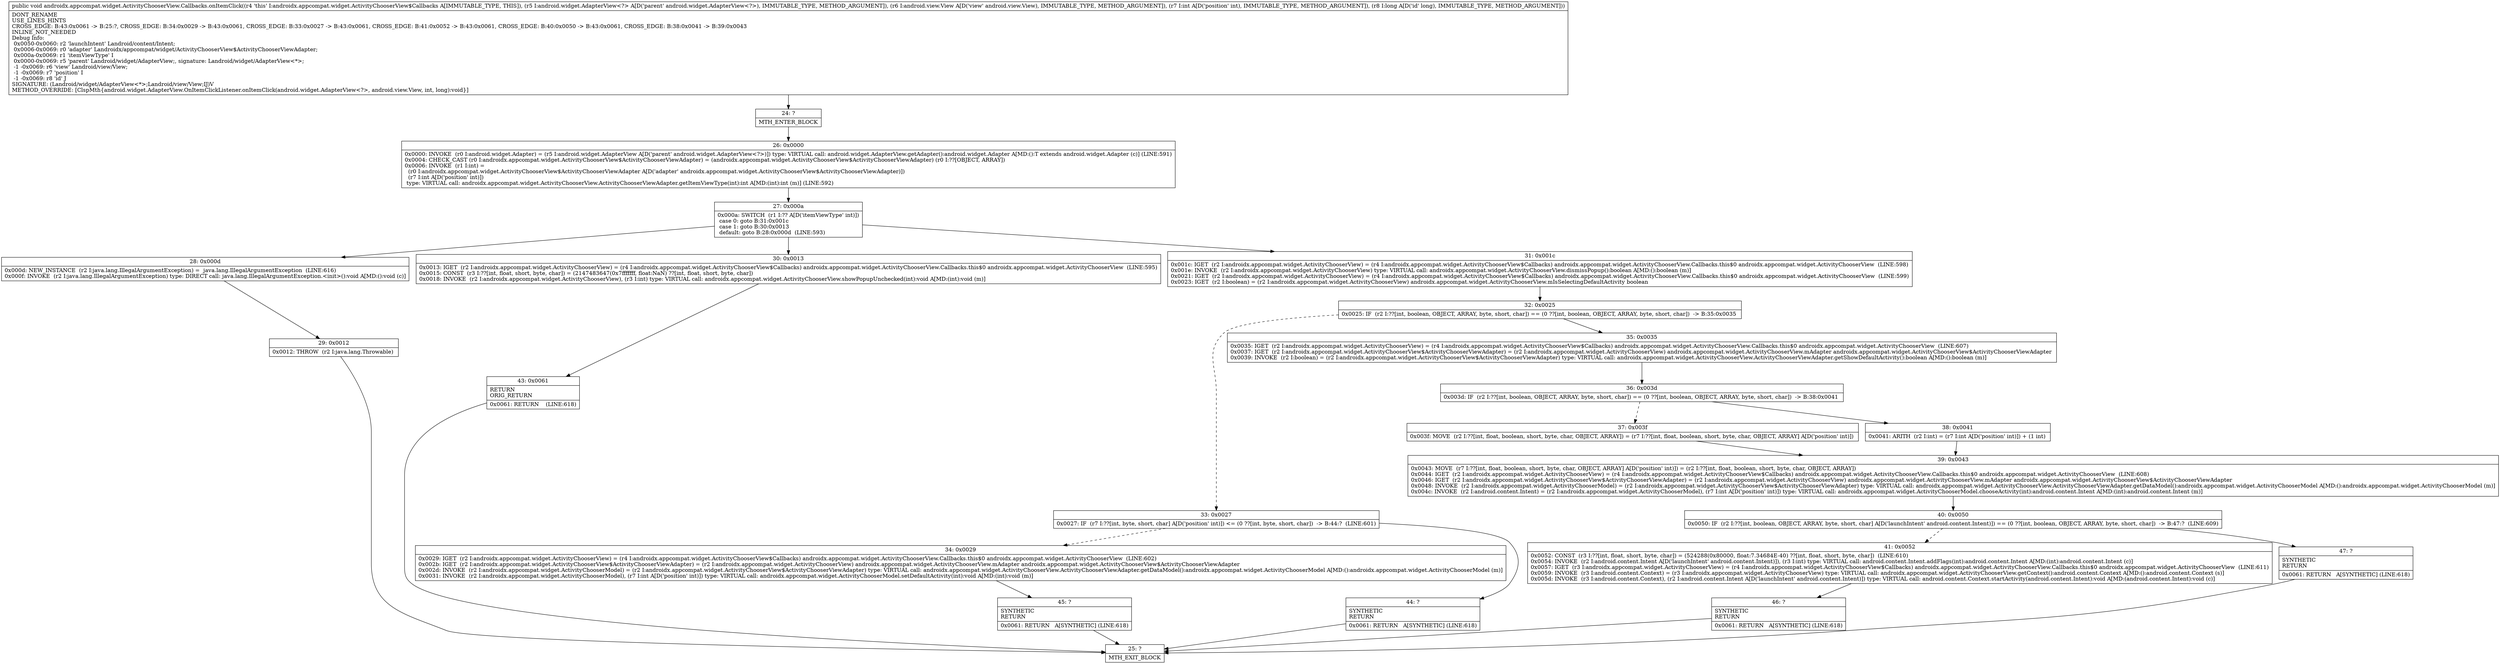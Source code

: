 digraph "CFG forandroidx.appcompat.widget.ActivityChooserView.Callbacks.onItemClick(Landroid\/widget\/AdapterView;Landroid\/view\/View;IJ)V" {
Node_24 [shape=record,label="{24\:\ ?|MTH_ENTER_BLOCK\l}"];
Node_26 [shape=record,label="{26\:\ 0x0000|0x0000: INVOKE  (r0 I:android.widget.Adapter) = (r5 I:android.widget.AdapterView A[D('parent' android.widget.AdapterView\<?\>)]) type: VIRTUAL call: android.widget.AdapterView.getAdapter():android.widget.Adapter A[MD:():T extends android.widget.Adapter (c)] (LINE:591)\l0x0004: CHECK_CAST (r0 I:androidx.appcompat.widget.ActivityChooserView$ActivityChooserViewAdapter) = (androidx.appcompat.widget.ActivityChooserView$ActivityChooserViewAdapter) (r0 I:??[OBJECT, ARRAY]) \l0x0006: INVOKE  (r1 I:int) = \l  (r0 I:androidx.appcompat.widget.ActivityChooserView$ActivityChooserViewAdapter A[D('adapter' androidx.appcompat.widget.ActivityChooserView$ActivityChooserViewAdapter)])\l  (r7 I:int A[D('position' int)])\l type: VIRTUAL call: androidx.appcompat.widget.ActivityChooserView.ActivityChooserViewAdapter.getItemViewType(int):int A[MD:(int):int (m)] (LINE:592)\l}"];
Node_27 [shape=record,label="{27\:\ 0x000a|0x000a: SWITCH  (r1 I:?? A[D('itemViewType' int)])\l case 0: goto B:31:0x001c\l case 1: goto B:30:0x0013\l default: goto B:28:0x000d  (LINE:593)\l}"];
Node_28 [shape=record,label="{28\:\ 0x000d|0x000d: NEW_INSTANCE  (r2 I:java.lang.IllegalArgumentException) =  java.lang.IllegalArgumentException  (LINE:616)\l0x000f: INVOKE  (r2 I:java.lang.IllegalArgumentException) type: DIRECT call: java.lang.IllegalArgumentException.\<init\>():void A[MD:():void (c)]\l}"];
Node_29 [shape=record,label="{29\:\ 0x0012|0x0012: THROW  (r2 I:java.lang.Throwable) \l}"];
Node_25 [shape=record,label="{25\:\ ?|MTH_EXIT_BLOCK\l}"];
Node_30 [shape=record,label="{30\:\ 0x0013|0x0013: IGET  (r2 I:androidx.appcompat.widget.ActivityChooserView) = (r4 I:androidx.appcompat.widget.ActivityChooserView$Callbacks) androidx.appcompat.widget.ActivityChooserView.Callbacks.this$0 androidx.appcompat.widget.ActivityChooserView  (LINE:595)\l0x0015: CONST  (r3 I:??[int, float, short, byte, char]) = (2147483647(0x7fffffff, float:NaN) ??[int, float, short, byte, char]) \l0x0018: INVOKE  (r2 I:androidx.appcompat.widget.ActivityChooserView), (r3 I:int) type: VIRTUAL call: androidx.appcompat.widget.ActivityChooserView.showPopupUnchecked(int):void A[MD:(int):void (m)]\l}"];
Node_43 [shape=record,label="{43\:\ 0x0061|RETURN\lORIG_RETURN\l|0x0061: RETURN    (LINE:618)\l}"];
Node_31 [shape=record,label="{31\:\ 0x001c|0x001c: IGET  (r2 I:androidx.appcompat.widget.ActivityChooserView) = (r4 I:androidx.appcompat.widget.ActivityChooserView$Callbacks) androidx.appcompat.widget.ActivityChooserView.Callbacks.this$0 androidx.appcompat.widget.ActivityChooserView  (LINE:598)\l0x001e: INVOKE  (r2 I:androidx.appcompat.widget.ActivityChooserView) type: VIRTUAL call: androidx.appcompat.widget.ActivityChooserView.dismissPopup():boolean A[MD:():boolean (m)]\l0x0021: IGET  (r2 I:androidx.appcompat.widget.ActivityChooserView) = (r4 I:androidx.appcompat.widget.ActivityChooserView$Callbacks) androidx.appcompat.widget.ActivityChooserView.Callbacks.this$0 androidx.appcompat.widget.ActivityChooserView  (LINE:599)\l0x0023: IGET  (r2 I:boolean) = (r2 I:androidx.appcompat.widget.ActivityChooserView) androidx.appcompat.widget.ActivityChooserView.mIsSelectingDefaultActivity boolean \l}"];
Node_32 [shape=record,label="{32\:\ 0x0025|0x0025: IF  (r2 I:??[int, boolean, OBJECT, ARRAY, byte, short, char]) == (0 ??[int, boolean, OBJECT, ARRAY, byte, short, char])  \-\> B:35:0x0035 \l}"];
Node_33 [shape=record,label="{33\:\ 0x0027|0x0027: IF  (r7 I:??[int, byte, short, char] A[D('position' int)]) \<= (0 ??[int, byte, short, char])  \-\> B:44:?  (LINE:601)\l}"];
Node_34 [shape=record,label="{34\:\ 0x0029|0x0029: IGET  (r2 I:androidx.appcompat.widget.ActivityChooserView) = (r4 I:androidx.appcompat.widget.ActivityChooserView$Callbacks) androidx.appcompat.widget.ActivityChooserView.Callbacks.this$0 androidx.appcompat.widget.ActivityChooserView  (LINE:602)\l0x002b: IGET  (r2 I:androidx.appcompat.widget.ActivityChooserView$ActivityChooserViewAdapter) = (r2 I:androidx.appcompat.widget.ActivityChooserView) androidx.appcompat.widget.ActivityChooserView.mAdapter androidx.appcompat.widget.ActivityChooserView$ActivityChooserViewAdapter \l0x002d: INVOKE  (r2 I:androidx.appcompat.widget.ActivityChooserModel) = (r2 I:androidx.appcompat.widget.ActivityChooserView$ActivityChooserViewAdapter) type: VIRTUAL call: androidx.appcompat.widget.ActivityChooserView.ActivityChooserViewAdapter.getDataModel():androidx.appcompat.widget.ActivityChooserModel A[MD:():androidx.appcompat.widget.ActivityChooserModel (m)]\l0x0031: INVOKE  (r2 I:androidx.appcompat.widget.ActivityChooserModel), (r7 I:int A[D('position' int)]) type: VIRTUAL call: androidx.appcompat.widget.ActivityChooserModel.setDefaultActivity(int):void A[MD:(int):void (m)]\l}"];
Node_45 [shape=record,label="{45\:\ ?|SYNTHETIC\lRETURN\l|0x0061: RETURN   A[SYNTHETIC] (LINE:618)\l}"];
Node_44 [shape=record,label="{44\:\ ?|SYNTHETIC\lRETURN\l|0x0061: RETURN   A[SYNTHETIC] (LINE:618)\l}"];
Node_35 [shape=record,label="{35\:\ 0x0035|0x0035: IGET  (r2 I:androidx.appcompat.widget.ActivityChooserView) = (r4 I:androidx.appcompat.widget.ActivityChooserView$Callbacks) androidx.appcompat.widget.ActivityChooserView.Callbacks.this$0 androidx.appcompat.widget.ActivityChooserView  (LINE:607)\l0x0037: IGET  (r2 I:androidx.appcompat.widget.ActivityChooserView$ActivityChooserViewAdapter) = (r2 I:androidx.appcompat.widget.ActivityChooserView) androidx.appcompat.widget.ActivityChooserView.mAdapter androidx.appcompat.widget.ActivityChooserView$ActivityChooserViewAdapter \l0x0039: INVOKE  (r2 I:boolean) = (r2 I:androidx.appcompat.widget.ActivityChooserView$ActivityChooserViewAdapter) type: VIRTUAL call: androidx.appcompat.widget.ActivityChooserView.ActivityChooserViewAdapter.getShowDefaultActivity():boolean A[MD:():boolean (m)]\l}"];
Node_36 [shape=record,label="{36\:\ 0x003d|0x003d: IF  (r2 I:??[int, boolean, OBJECT, ARRAY, byte, short, char]) == (0 ??[int, boolean, OBJECT, ARRAY, byte, short, char])  \-\> B:38:0x0041 \l}"];
Node_37 [shape=record,label="{37\:\ 0x003f|0x003f: MOVE  (r2 I:??[int, float, boolean, short, byte, char, OBJECT, ARRAY]) = (r7 I:??[int, float, boolean, short, byte, char, OBJECT, ARRAY] A[D('position' int)]) \l}"];
Node_39 [shape=record,label="{39\:\ 0x0043|0x0043: MOVE  (r7 I:??[int, float, boolean, short, byte, char, OBJECT, ARRAY] A[D('position' int)]) = (r2 I:??[int, float, boolean, short, byte, char, OBJECT, ARRAY]) \l0x0044: IGET  (r2 I:androidx.appcompat.widget.ActivityChooserView) = (r4 I:androidx.appcompat.widget.ActivityChooserView$Callbacks) androidx.appcompat.widget.ActivityChooserView.Callbacks.this$0 androidx.appcompat.widget.ActivityChooserView  (LINE:608)\l0x0046: IGET  (r2 I:androidx.appcompat.widget.ActivityChooserView$ActivityChooserViewAdapter) = (r2 I:androidx.appcompat.widget.ActivityChooserView) androidx.appcompat.widget.ActivityChooserView.mAdapter androidx.appcompat.widget.ActivityChooserView$ActivityChooserViewAdapter \l0x0048: INVOKE  (r2 I:androidx.appcompat.widget.ActivityChooserModel) = (r2 I:androidx.appcompat.widget.ActivityChooserView$ActivityChooserViewAdapter) type: VIRTUAL call: androidx.appcompat.widget.ActivityChooserView.ActivityChooserViewAdapter.getDataModel():androidx.appcompat.widget.ActivityChooserModel A[MD:():androidx.appcompat.widget.ActivityChooserModel (m)]\l0x004c: INVOKE  (r2 I:android.content.Intent) = (r2 I:androidx.appcompat.widget.ActivityChooserModel), (r7 I:int A[D('position' int)]) type: VIRTUAL call: androidx.appcompat.widget.ActivityChooserModel.chooseActivity(int):android.content.Intent A[MD:(int):android.content.Intent (m)]\l}"];
Node_40 [shape=record,label="{40\:\ 0x0050|0x0050: IF  (r2 I:??[int, boolean, OBJECT, ARRAY, byte, short, char] A[D('launchIntent' android.content.Intent)]) == (0 ??[int, boolean, OBJECT, ARRAY, byte, short, char])  \-\> B:47:?  (LINE:609)\l}"];
Node_41 [shape=record,label="{41\:\ 0x0052|0x0052: CONST  (r3 I:??[int, float, short, byte, char]) = (524288(0x80000, float:7.34684E\-40) ??[int, float, short, byte, char])  (LINE:610)\l0x0054: INVOKE  (r2 I:android.content.Intent A[D('launchIntent' android.content.Intent)]), (r3 I:int) type: VIRTUAL call: android.content.Intent.addFlags(int):android.content.Intent A[MD:(int):android.content.Intent (c)]\l0x0057: IGET  (r3 I:androidx.appcompat.widget.ActivityChooserView) = (r4 I:androidx.appcompat.widget.ActivityChooserView$Callbacks) androidx.appcompat.widget.ActivityChooserView.Callbacks.this$0 androidx.appcompat.widget.ActivityChooserView  (LINE:611)\l0x0059: INVOKE  (r3 I:android.content.Context) = (r3 I:androidx.appcompat.widget.ActivityChooserView) type: VIRTUAL call: androidx.appcompat.widget.ActivityChooserView.getContext():android.content.Context A[MD:():android.content.Context (s)]\l0x005d: INVOKE  (r3 I:android.content.Context), (r2 I:android.content.Intent A[D('launchIntent' android.content.Intent)]) type: VIRTUAL call: android.content.Context.startActivity(android.content.Intent):void A[MD:(android.content.Intent):void (c)]\l}"];
Node_46 [shape=record,label="{46\:\ ?|SYNTHETIC\lRETURN\l|0x0061: RETURN   A[SYNTHETIC] (LINE:618)\l}"];
Node_47 [shape=record,label="{47\:\ ?|SYNTHETIC\lRETURN\l|0x0061: RETURN   A[SYNTHETIC] (LINE:618)\l}"];
Node_38 [shape=record,label="{38\:\ 0x0041|0x0041: ARITH  (r2 I:int) = (r7 I:int A[D('position' int)]) + (1 int) \l}"];
MethodNode[shape=record,label="{public void androidx.appcompat.widget.ActivityChooserView.Callbacks.onItemClick((r4 'this' I:androidx.appcompat.widget.ActivityChooserView$Callbacks A[IMMUTABLE_TYPE, THIS]), (r5 I:android.widget.AdapterView\<?\> A[D('parent' android.widget.AdapterView\<?\>), IMMUTABLE_TYPE, METHOD_ARGUMENT]), (r6 I:android.view.View A[D('view' android.view.View), IMMUTABLE_TYPE, METHOD_ARGUMENT]), (r7 I:int A[D('position' int), IMMUTABLE_TYPE, METHOD_ARGUMENT]), (r8 I:long A[D('id' long), IMMUTABLE_TYPE, METHOD_ARGUMENT]))  | DONT_RENAME\lUSE_LINES_HINTS\lCROSS_EDGE: B:43:0x0061 \-\> B:25:?, CROSS_EDGE: B:34:0x0029 \-\> B:43:0x0061, CROSS_EDGE: B:33:0x0027 \-\> B:43:0x0061, CROSS_EDGE: B:41:0x0052 \-\> B:43:0x0061, CROSS_EDGE: B:40:0x0050 \-\> B:43:0x0061, CROSS_EDGE: B:38:0x0041 \-\> B:39:0x0043\lINLINE_NOT_NEEDED\lDebug Info:\l  0x0050\-0x0060: r2 'launchIntent' Landroid\/content\/Intent;\l  0x0006\-0x0069: r0 'adapter' Landroidx\/appcompat\/widget\/ActivityChooserView$ActivityChooserViewAdapter;\l  0x000a\-0x0069: r1 'itemViewType' I\l  0x0000\-0x0069: r5 'parent' Landroid\/widget\/AdapterView;, signature: Landroid\/widget\/AdapterView\<*\>;\l  \-1 \-0x0069: r6 'view' Landroid\/view\/View;\l  \-1 \-0x0069: r7 'position' I\l  \-1 \-0x0069: r8 'id' J\lSIGNATURE: (Landroid\/widget\/AdapterView\<*\>;Landroid\/view\/View;IJ)V\lMETHOD_OVERRIDE: [ClspMth\{android.widget.AdapterView.OnItemClickListener.onItemClick(android.widget.AdapterView\<?\>, android.view.View, int, long):void\}]\l}"];
MethodNode -> Node_24;Node_24 -> Node_26;
Node_26 -> Node_27;
Node_27 -> Node_28;
Node_27 -> Node_30;
Node_27 -> Node_31;
Node_28 -> Node_29;
Node_29 -> Node_25;
Node_30 -> Node_43;
Node_43 -> Node_25;
Node_31 -> Node_32;
Node_32 -> Node_33[style=dashed];
Node_32 -> Node_35;
Node_33 -> Node_34[style=dashed];
Node_33 -> Node_44;
Node_34 -> Node_45;
Node_45 -> Node_25;
Node_44 -> Node_25;
Node_35 -> Node_36;
Node_36 -> Node_37[style=dashed];
Node_36 -> Node_38;
Node_37 -> Node_39;
Node_39 -> Node_40;
Node_40 -> Node_41[style=dashed];
Node_40 -> Node_47;
Node_41 -> Node_46;
Node_46 -> Node_25;
Node_47 -> Node_25;
Node_38 -> Node_39;
}

